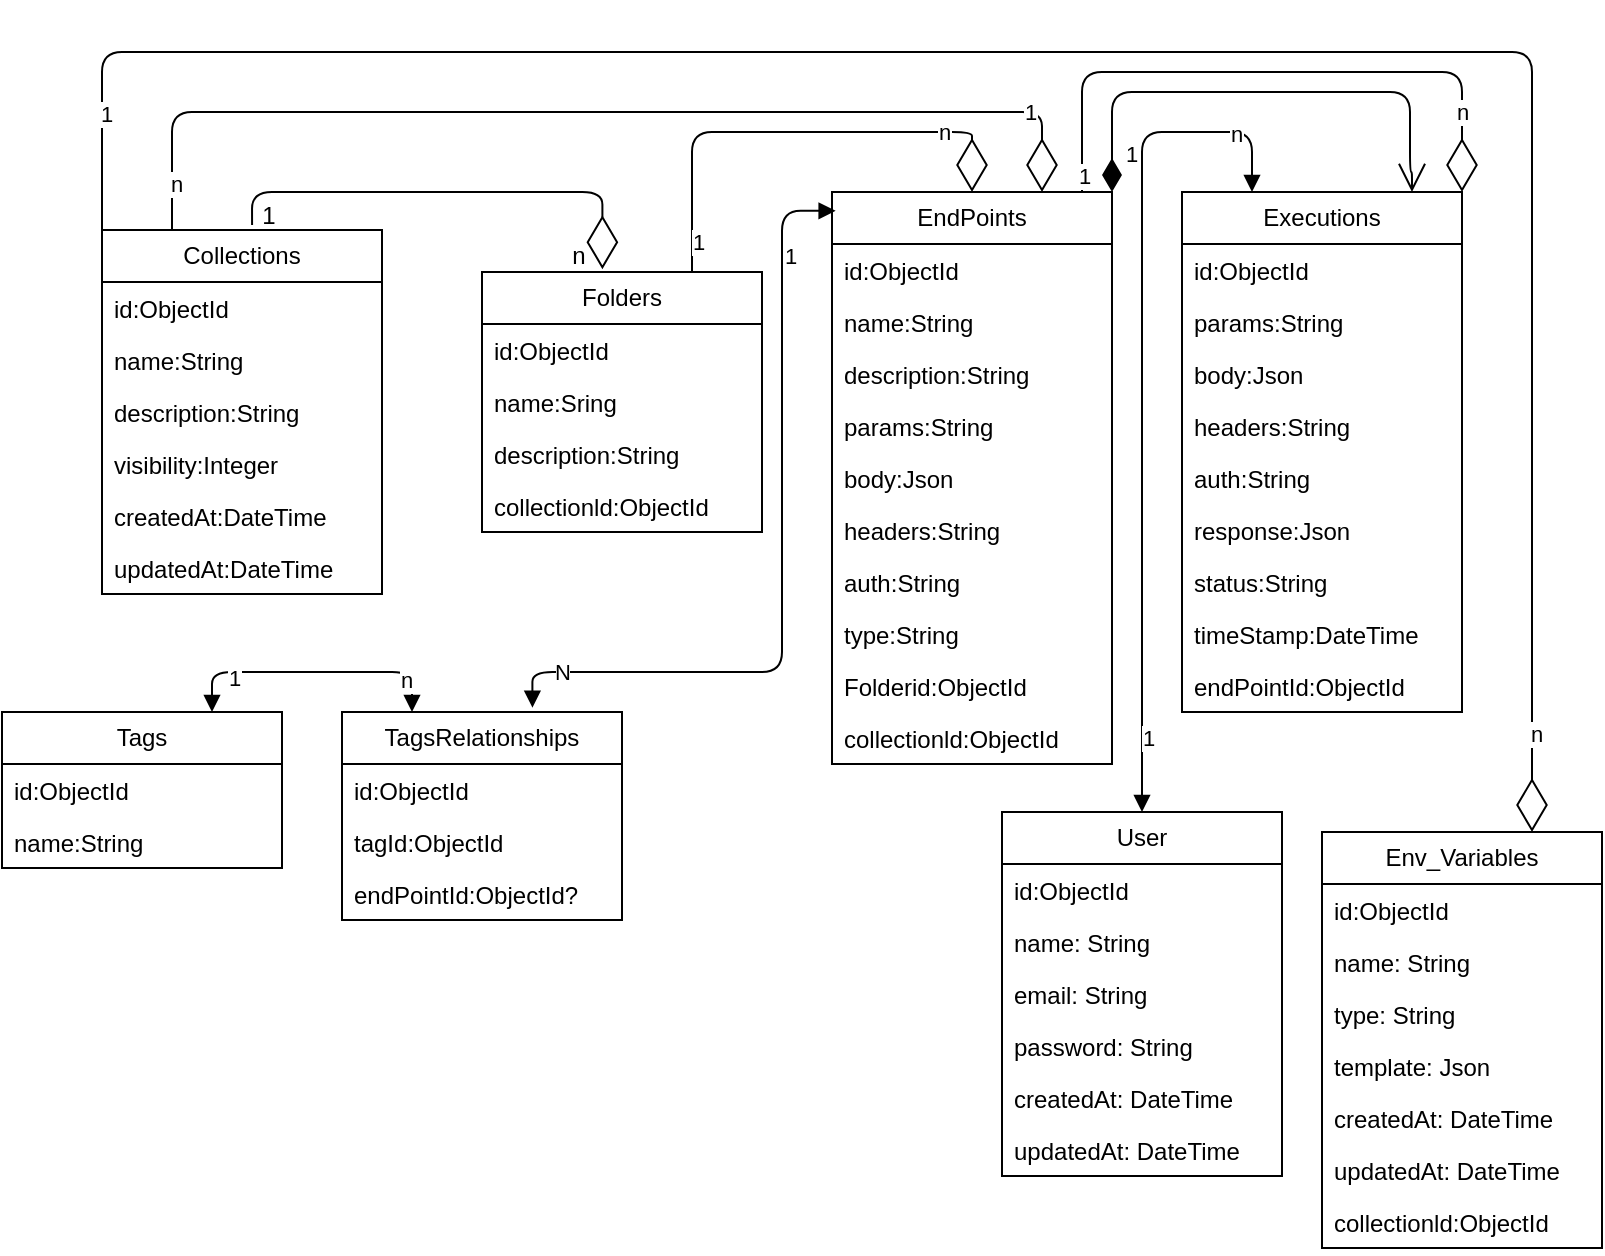 <mxfile>
    <diagram id="Zb5210lgllMxQBu_LM9s" name="Page-1">
        <mxGraphModel dx="888" dy="1307" grid="1" gridSize="10" guides="1" tooltips="1" connect="1" arrows="1" fold="1" page="1" pageScale="1" pageWidth="850" pageHeight="1100" math="0" shadow="0">
            <root>
                <mxCell id="0"/>
                <mxCell id="1" parent="0"/>
                <mxCell id="9" value="Folders" style="swimlane;fontStyle=0;childLayout=stackLayout;horizontal=1;startSize=26;fillColor=none;horizontalStack=0;resizeParent=1;resizeParentMax=0;resizeLast=0;collapsible=1;marginBottom=0;whiteSpace=wrap;html=1;" parent="1" vertex="1">
                    <mxGeometry x="250" y="270" width="140" height="130" as="geometry"/>
                </mxCell>
                <mxCell id="10" value="id:ObjectId&lt;div&gt;&lt;br style=&quot;color: rgb(63, 63, 63);&quot;&gt;&lt;/div&gt;" style="text;strokeColor=none;fillColor=none;align=left;verticalAlign=top;spacingLeft=4;spacingRight=4;overflow=hidden;rotatable=0;points=[[0,0.5],[1,0.5]];portConstraint=eastwest;whiteSpace=wrap;html=1;" parent="9" vertex="1">
                    <mxGeometry y="26" width="140" height="26" as="geometry"/>
                </mxCell>
                <mxCell id="11" value="name:Sring" style="text;strokeColor=none;fillColor=none;align=left;verticalAlign=top;spacingLeft=4;spacingRight=4;overflow=hidden;rotatable=0;points=[[0,0.5],[1,0.5]];portConstraint=eastwest;whiteSpace=wrap;html=1;" parent="9" vertex="1">
                    <mxGeometry y="52" width="140" height="26" as="geometry"/>
                </mxCell>
                <mxCell id="12" value="description:String" style="text;strokeColor=none;fillColor=none;align=left;verticalAlign=top;spacingLeft=4;spacingRight=4;overflow=hidden;rotatable=0;points=[[0,0.5],[1,0.5]];portConstraint=eastwest;whiteSpace=wrap;html=1;" parent="9" vertex="1">
                    <mxGeometry y="78" width="140" height="26" as="geometry"/>
                </mxCell>
                <mxCell id="13" value="collectionld:ObjectId" style="text;strokeColor=none;fillColor=none;align=left;verticalAlign=top;spacingLeft=4;spacingRight=4;overflow=hidden;rotatable=0;points=[[0,0.5],[1,0.5]];portConstraint=eastwest;whiteSpace=wrap;html=1;" parent="9" vertex="1">
                    <mxGeometry y="104" width="140" height="26" as="geometry"/>
                </mxCell>
                <mxCell id="15" value="EndPoints" style="swimlane;fontStyle=0;childLayout=stackLayout;horizontal=1;startSize=26;fillColor=none;horizontalStack=0;resizeParent=1;resizeParentMax=0;resizeLast=0;collapsible=1;marginBottom=0;whiteSpace=wrap;html=1;" parent="1" vertex="1">
                    <mxGeometry x="425" y="230" width="140" height="286" as="geometry"/>
                </mxCell>
                <mxCell id="16" value="id:ObjectId&lt;div&gt;&lt;br style=&quot;color: rgb(63, 63, 63);&quot;&gt;&lt;/div&gt;" style="text;strokeColor=none;fillColor=none;align=left;verticalAlign=top;spacingLeft=4;spacingRight=4;overflow=hidden;rotatable=0;points=[[0,0.5],[1,0.5]];portConstraint=eastwest;whiteSpace=wrap;html=1;" parent="15" vertex="1">
                    <mxGeometry y="26" width="140" height="26" as="geometry"/>
                </mxCell>
                <mxCell id="17" value="name:String" style="text;strokeColor=none;fillColor=none;align=left;verticalAlign=top;spacingLeft=4;spacingRight=4;overflow=hidden;rotatable=0;points=[[0,0.5],[1,0.5]];portConstraint=eastwest;whiteSpace=wrap;html=1;" parent="15" vertex="1">
                    <mxGeometry y="52" width="140" height="26" as="geometry"/>
                </mxCell>
                <mxCell id="18" value="&lt;span style=&quot;color: rgb(0, 0, 0);&quot;&gt;description:String&lt;/span&gt;" style="text;strokeColor=none;fillColor=none;align=left;verticalAlign=top;spacingLeft=4;spacingRight=4;overflow=hidden;rotatable=0;points=[[0,0.5],[1,0.5]];portConstraint=eastwest;whiteSpace=wrap;html=1;" parent="15" vertex="1">
                    <mxGeometry y="78" width="140" height="26" as="geometry"/>
                </mxCell>
                <mxCell id="19" value="params:String" style="text;strokeColor=none;fillColor=none;align=left;verticalAlign=top;spacingLeft=4;spacingRight=4;overflow=hidden;rotatable=0;points=[[0,0.5],[1,0.5]];portConstraint=eastwest;whiteSpace=wrap;html=1;" parent="15" vertex="1">
                    <mxGeometry y="104" width="140" height="26" as="geometry"/>
                </mxCell>
                <mxCell id="20" value="body:Json" style="text;strokeColor=none;fillColor=none;align=left;verticalAlign=top;spacingLeft=4;spacingRight=4;overflow=hidden;rotatable=0;points=[[0,0.5],[1,0.5]];portConstraint=eastwest;whiteSpace=wrap;html=1;" parent="15" vertex="1">
                    <mxGeometry y="130" width="140" height="26" as="geometry"/>
                </mxCell>
                <mxCell id="21" value="headers:String&lt;span style=&quot;white-space: pre;&quot;&gt;&#x9;&lt;/span&gt;" style="text;strokeColor=none;fillColor=none;align=left;verticalAlign=top;spacingLeft=4;spacingRight=4;overflow=hidden;rotatable=0;points=[[0,0.5],[1,0.5]];portConstraint=eastwest;whiteSpace=wrap;html=1;" parent="15" vertex="1">
                    <mxGeometry y="156" width="140" height="26" as="geometry"/>
                </mxCell>
                <mxCell id="22" value="auth:String" style="text;strokeColor=none;fillColor=none;align=left;verticalAlign=top;spacingLeft=4;spacingRight=4;overflow=hidden;rotatable=0;points=[[0,0.5],[1,0.5]];portConstraint=eastwest;whiteSpace=wrap;html=1;" parent="15" vertex="1">
                    <mxGeometry y="182" width="140" height="26" as="geometry"/>
                </mxCell>
                <mxCell id="23" value="type:String" style="text;strokeColor=none;fillColor=none;align=left;verticalAlign=top;spacingLeft=4;spacingRight=4;overflow=hidden;rotatable=0;points=[[0,0.5],[1,0.5]];portConstraint=eastwest;whiteSpace=wrap;html=1;" parent="15" vertex="1">
                    <mxGeometry y="208" width="140" height="26" as="geometry"/>
                </mxCell>
                <mxCell id="24" value="Folderid:ObjectId" style="text;strokeColor=none;fillColor=none;align=left;verticalAlign=top;spacingLeft=4;spacingRight=4;overflow=hidden;rotatable=0;points=[[0,0.5],[1,0.5]];portConstraint=eastwest;whiteSpace=wrap;html=1;" parent="15" vertex="1">
                    <mxGeometry y="234" width="140" height="26" as="geometry"/>
                </mxCell>
                <mxCell id="25" value="&lt;span style=&quot;color: rgb(0, 0, 0);&quot;&gt;collectionld:ObjectId&lt;/span&gt;" style="text;strokeColor=none;fillColor=none;align=left;verticalAlign=top;spacingLeft=4;spacingRight=4;overflow=hidden;rotatable=0;points=[[0,0.5],[1,0.5]];portConstraint=eastwest;whiteSpace=wrap;html=1;" parent="15" vertex="1">
                    <mxGeometry y="260" width="140" height="26" as="geometry"/>
                </mxCell>
                <mxCell id="26" value="Executions" style="swimlane;fontStyle=0;childLayout=stackLayout;horizontal=1;startSize=26;fillColor=none;horizontalStack=0;resizeParent=1;resizeParentMax=0;resizeLast=0;collapsible=1;marginBottom=0;whiteSpace=wrap;html=1;" parent="1" vertex="1">
                    <mxGeometry x="600" y="230" width="140" height="260" as="geometry"/>
                </mxCell>
                <mxCell id="27" value="id:ObjectId&lt;div&gt;&lt;br style=&quot;color: rgb(63, 63, 63);&quot;&gt;&lt;/div&gt;" style="text;strokeColor=none;fillColor=none;align=left;verticalAlign=top;spacingLeft=4;spacingRight=4;overflow=hidden;rotatable=0;points=[[0,0.5],[1,0.5]];portConstraint=eastwest;whiteSpace=wrap;html=1;" parent="26" vertex="1">
                    <mxGeometry y="26" width="140" height="26" as="geometry"/>
                </mxCell>
                <mxCell id="28" value="&lt;span style=&quot;color: rgb(0, 0, 0);&quot;&gt;params:String&lt;/span&gt;" style="text;strokeColor=none;fillColor=none;align=left;verticalAlign=top;spacingLeft=4;spacingRight=4;overflow=hidden;rotatable=0;points=[[0,0.5],[1,0.5]];portConstraint=eastwest;whiteSpace=wrap;html=1;" parent="26" vertex="1">
                    <mxGeometry y="52" width="140" height="26" as="geometry"/>
                </mxCell>
                <mxCell id="29" value="&lt;span style=&quot;color: rgb(0, 0, 0);&quot;&gt;body:Json&lt;/span&gt;" style="text;strokeColor=none;fillColor=none;align=left;verticalAlign=top;spacingLeft=4;spacingRight=4;overflow=hidden;rotatable=0;points=[[0,0.5],[1,0.5]];portConstraint=eastwest;whiteSpace=wrap;html=1;" parent="26" vertex="1">
                    <mxGeometry y="78" width="140" height="26" as="geometry"/>
                </mxCell>
                <mxCell id="30" value="&lt;span style=&quot;color: rgb(0, 0, 0);&quot;&gt;headers:String&lt;/span&gt;" style="text;strokeColor=none;fillColor=none;align=left;verticalAlign=top;spacingLeft=4;spacingRight=4;overflow=hidden;rotatable=0;points=[[0,0.5],[1,0.5]];portConstraint=eastwest;whiteSpace=wrap;html=1;" parent="26" vertex="1">
                    <mxGeometry y="104" width="140" height="26" as="geometry"/>
                </mxCell>
                <mxCell id="32" value="&lt;span style=&quot;color: rgb(0, 0, 0);&quot;&gt;auth:String&lt;/span&gt;" style="text;strokeColor=none;fillColor=none;align=left;verticalAlign=top;spacingLeft=4;spacingRight=4;overflow=hidden;rotatable=0;points=[[0,0.5],[1,0.5]];portConstraint=eastwest;whiteSpace=wrap;html=1;" parent="26" vertex="1">
                    <mxGeometry y="130" width="140" height="26" as="geometry"/>
                </mxCell>
                <mxCell id="33" value="&lt;span style=&quot;color: rgb(0, 0, 0);&quot;&gt;response:Json&lt;/span&gt;" style="text;strokeColor=none;fillColor=none;align=left;verticalAlign=top;spacingLeft=4;spacingRight=4;overflow=hidden;rotatable=0;points=[[0,0.5],[1,0.5]];portConstraint=eastwest;whiteSpace=wrap;html=1;" parent="26" vertex="1">
                    <mxGeometry y="156" width="140" height="26" as="geometry"/>
                </mxCell>
                <mxCell id="34" value="&lt;span style=&quot;color: rgb(0, 0, 0);&quot;&gt;status:String&lt;/span&gt;" style="text;strokeColor=none;fillColor=none;align=left;verticalAlign=top;spacingLeft=4;spacingRight=4;overflow=hidden;rotatable=0;points=[[0,0.5],[1,0.5]];portConstraint=eastwest;whiteSpace=wrap;html=1;" parent="26" vertex="1">
                    <mxGeometry y="182" width="140" height="26" as="geometry"/>
                </mxCell>
                <mxCell id="35" value="&lt;span style=&quot;color: rgb(0, 0, 0);&quot;&gt;timeStamp:DateTime&lt;/span&gt;" style="text;strokeColor=none;fillColor=none;align=left;verticalAlign=top;spacingLeft=4;spacingRight=4;overflow=hidden;rotatable=0;points=[[0,0.5],[1,0.5]];portConstraint=eastwest;whiteSpace=wrap;html=1;" parent="26" vertex="1">
                    <mxGeometry y="208" width="140" height="26" as="geometry"/>
                </mxCell>
                <mxCell id="36" value="&lt;span style=&quot;color: rgb(0, 0, 0);&quot;&gt;endPointId:ObjectId&lt;/span&gt;" style="text;strokeColor=none;fillColor=none;align=left;verticalAlign=top;spacingLeft=4;spacingRight=4;overflow=hidden;rotatable=0;points=[[0,0.5],[1,0.5]];portConstraint=eastwest;whiteSpace=wrap;html=1;" parent="26" vertex="1">
                    <mxGeometry y="234" width="140" height="26" as="geometry"/>
                </mxCell>
                <mxCell id="37" value="Tags" style="swimlane;fontStyle=0;childLayout=stackLayout;horizontal=1;startSize=26;fillColor=none;horizontalStack=0;resizeParent=1;resizeParentMax=0;resizeLast=0;collapsible=1;marginBottom=0;whiteSpace=wrap;html=1;" parent="1" vertex="1">
                    <mxGeometry x="10" y="490" width="140" height="78" as="geometry"/>
                </mxCell>
                <mxCell id="38" value="id:ObjectId&lt;div&gt;&lt;br style=&quot;color: rgb(63, 63, 63);&quot;&gt;&lt;/div&gt;" style="text;strokeColor=none;fillColor=none;align=left;verticalAlign=top;spacingLeft=4;spacingRight=4;overflow=hidden;rotatable=0;points=[[0,0.5],[1,0.5]];portConstraint=eastwest;whiteSpace=wrap;html=1;" parent="37" vertex="1">
                    <mxGeometry y="26" width="140" height="26" as="geometry"/>
                </mxCell>
                <mxCell id="39" value="&lt;span style=&quot;color: rgb(0, 0, 0);&quot;&gt;name:String&lt;/span&gt;" style="text;strokeColor=none;fillColor=none;align=left;verticalAlign=top;spacingLeft=4;spacingRight=4;overflow=hidden;rotatable=0;points=[[0,0.5],[1,0.5]];portConstraint=eastwest;whiteSpace=wrap;html=1;" parent="37" vertex="1">
                    <mxGeometry y="52" width="140" height="26" as="geometry"/>
                </mxCell>
                <mxCell id="41" value="TagsRelationships" style="swimlane;fontStyle=0;childLayout=stackLayout;horizontal=1;startSize=26;fillColor=none;horizontalStack=0;resizeParent=1;resizeParentMax=0;resizeLast=0;collapsible=1;marginBottom=0;whiteSpace=wrap;html=1;" parent="1" vertex="1">
                    <mxGeometry x="180" y="490" width="140" height="104" as="geometry"/>
                </mxCell>
                <mxCell id="42" value="id:ObjectId&lt;div&gt;&lt;br style=&quot;color: rgb(63, 63, 63);&quot;&gt;&lt;/div&gt;" style="text;strokeColor=none;fillColor=none;align=left;verticalAlign=top;spacingLeft=4;spacingRight=4;overflow=hidden;rotatable=0;points=[[0,0.5],[1,0.5]];portConstraint=eastwest;whiteSpace=wrap;html=1;" parent="41" vertex="1">
                    <mxGeometry y="26" width="140" height="26" as="geometry"/>
                </mxCell>
                <mxCell id="43" value="tagId:ObjectId" style="text;strokeColor=none;fillColor=none;align=left;verticalAlign=top;spacingLeft=4;spacingRight=4;overflow=hidden;rotatable=0;points=[[0,0.5],[1,0.5]];portConstraint=eastwest;whiteSpace=wrap;html=1;" parent="41" vertex="1">
                    <mxGeometry y="52" width="140" height="26" as="geometry"/>
                </mxCell>
                <mxCell id="45" value="&lt;span style=&quot;color: rgb(0, 0, 0);&quot;&gt;endPointId:ObjectId?&lt;/span&gt;" style="text;strokeColor=none;fillColor=none;align=left;verticalAlign=top;spacingLeft=4;spacingRight=4;overflow=hidden;rotatable=0;points=[[0,0.5],[1,0.5]];portConstraint=eastwest;whiteSpace=wrap;html=1;" parent="41" vertex="1">
                    <mxGeometry y="78" width="140" height="26" as="geometry"/>
                </mxCell>
                <mxCell id="46" value="User" style="swimlane;fontStyle=0;childLayout=stackLayout;horizontal=1;startSize=26;fillColor=none;horizontalStack=0;resizeParent=1;resizeParentMax=0;resizeLast=0;collapsible=1;marginBottom=0;whiteSpace=wrap;html=1;" parent="1" vertex="1">
                    <mxGeometry x="510" y="540" width="140" height="182" as="geometry"/>
                </mxCell>
                <mxCell id="47" value="id:ObjectId&lt;div&gt;&lt;br style=&quot;color: rgb(63, 63, 63);&quot;&gt;&lt;/div&gt;" style="text;strokeColor=none;fillColor=none;align=left;verticalAlign=top;spacingLeft=4;spacingRight=4;overflow=hidden;rotatable=0;points=[[0,0.5],[1,0.5]];portConstraint=eastwest;whiteSpace=wrap;html=1;" parent="46" vertex="1">
                    <mxGeometry y="26" width="140" height="26" as="geometry"/>
                </mxCell>
                <mxCell id="48" value="name: String" style="text;strokeColor=none;fillColor=none;align=left;verticalAlign=top;spacingLeft=4;spacingRight=4;overflow=hidden;rotatable=0;points=[[0,0.5],[1,0.5]];portConstraint=eastwest;whiteSpace=wrap;html=1;" parent="46" vertex="1">
                    <mxGeometry y="52" width="140" height="26" as="geometry"/>
                </mxCell>
                <mxCell id="49" value="&lt;span style=&quot;color: rgb(0, 0, 0);&quot;&gt;email: String&lt;/span&gt;" style="text;strokeColor=none;fillColor=none;align=left;verticalAlign=top;spacingLeft=4;spacingRight=4;overflow=hidden;rotatable=0;points=[[0,0.5],[1,0.5]];portConstraint=eastwest;whiteSpace=wrap;html=1;" parent="46" vertex="1">
                    <mxGeometry y="78" width="140" height="26" as="geometry"/>
                </mxCell>
                <mxCell id="52" value="&lt;span style=&quot;color: rgb(0, 0, 0);&quot;&gt;password: String&lt;/span&gt;" style="text;strokeColor=none;fillColor=none;align=left;verticalAlign=top;spacingLeft=4;spacingRight=4;overflow=hidden;rotatable=0;points=[[0,0.5],[1,0.5]];portConstraint=eastwest;whiteSpace=wrap;html=1;" parent="46" vertex="1">
                    <mxGeometry y="104" width="140" height="26" as="geometry"/>
                </mxCell>
                <mxCell id="50" value="&lt;span style=&quot;color: rgb(0, 0, 0);&quot;&gt;createdAt: DateTime&lt;/span&gt;" style="text;strokeColor=none;fillColor=none;align=left;verticalAlign=top;spacingLeft=4;spacingRight=4;overflow=hidden;rotatable=0;points=[[0,0.5],[1,0.5]];portConstraint=eastwest;whiteSpace=wrap;html=1;" parent="46" vertex="1">
                    <mxGeometry y="130" width="140" height="26" as="geometry"/>
                </mxCell>
                <mxCell id="51" value="&lt;span style=&quot;color: rgb(0, 0, 0);&quot;&gt;updatedAt: DateTime&lt;/span&gt;" style="text;strokeColor=none;fillColor=none;align=left;verticalAlign=top;spacingLeft=4;spacingRight=4;overflow=hidden;rotatable=0;points=[[0,0.5],[1,0.5]];portConstraint=eastwest;whiteSpace=wrap;html=1;" parent="46" vertex="1">
                    <mxGeometry y="156" width="140" height="26" as="geometry"/>
                </mxCell>
                <mxCell id="54" value="Env_Variables" style="swimlane;fontStyle=0;childLayout=stackLayout;horizontal=1;startSize=26;fillColor=none;horizontalStack=0;resizeParent=1;resizeParentMax=0;resizeLast=0;collapsible=1;marginBottom=0;whiteSpace=wrap;html=1;" parent="1" vertex="1">
                    <mxGeometry x="670" y="550" width="140" height="208" as="geometry"/>
                </mxCell>
                <mxCell id="55" value="id:ObjectId&lt;div&gt;&lt;br style=&quot;color: rgb(63, 63, 63);&quot;&gt;&lt;/div&gt;" style="text;strokeColor=none;fillColor=none;align=left;verticalAlign=top;spacingLeft=4;spacingRight=4;overflow=hidden;rotatable=0;points=[[0,0.5],[1,0.5]];portConstraint=eastwest;whiteSpace=wrap;html=1;" parent="54" vertex="1">
                    <mxGeometry y="26" width="140" height="26" as="geometry"/>
                </mxCell>
                <mxCell id="56" value="name: String" style="text;strokeColor=none;fillColor=none;align=left;verticalAlign=top;spacingLeft=4;spacingRight=4;overflow=hidden;rotatable=0;points=[[0,0.5],[1,0.5]];portConstraint=eastwest;whiteSpace=wrap;html=1;" parent="54" vertex="1">
                    <mxGeometry y="52" width="140" height="26" as="geometry"/>
                </mxCell>
                <mxCell id="61" value="type: String" style="text;strokeColor=none;fillColor=none;align=left;verticalAlign=top;spacingLeft=4;spacingRight=4;overflow=hidden;rotatable=0;points=[[0,0.5],[1,0.5]];portConstraint=eastwest;whiteSpace=wrap;html=1;" parent="54" vertex="1">
                    <mxGeometry y="78" width="140" height="26" as="geometry"/>
                </mxCell>
                <mxCell id="57" value="&lt;span style=&quot;color: rgb(0, 0, 0);&quot;&gt;template: Json&lt;/span&gt;" style="text;strokeColor=none;fillColor=none;align=left;verticalAlign=top;spacingLeft=4;spacingRight=4;overflow=hidden;rotatable=0;points=[[0,0.5],[1,0.5]];portConstraint=eastwest;whiteSpace=wrap;html=1;" parent="54" vertex="1">
                    <mxGeometry y="104" width="140" height="26" as="geometry"/>
                </mxCell>
                <mxCell id="59" value="&lt;span style=&quot;color: rgb(0, 0, 0);&quot;&gt;createdAt: DateTime&lt;/span&gt;" style="text;strokeColor=none;fillColor=none;align=left;verticalAlign=top;spacingLeft=4;spacingRight=4;overflow=hidden;rotatable=0;points=[[0,0.5],[1,0.5]];portConstraint=eastwest;whiteSpace=wrap;html=1;" parent="54" vertex="1">
                    <mxGeometry y="130" width="140" height="26" as="geometry"/>
                </mxCell>
                <mxCell id="60" value="&lt;span style=&quot;color: rgb(0, 0, 0);&quot;&gt;updatedAt: DateTime&lt;/span&gt;" style="text;strokeColor=none;fillColor=none;align=left;verticalAlign=top;spacingLeft=4;spacingRight=4;overflow=hidden;rotatable=0;points=[[0,0.5],[1,0.5]];portConstraint=eastwest;whiteSpace=wrap;html=1;" parent="54" vertex="1">
                    <mxGeometry y="156" width="140" height="26" as="geometry"/>
                </mxCell>
                <mxCell id="62" value="&lt;span style=&quot;color: rgb(0, 0, 0);&quot;&gt;collectionld:ObjectId&lt;/span&gt;" style="text;strokeColor=none;fillColor=none;align=left;verticalAlign=top;spacingLeft=4;spacingRight=4;overflow=hidden;rotatable=0;points=[[0,0.5],[1,0.5]];portConstraint=eastwest;whiteSpace=wrap;html=1;" parent="54" vertex="1">
                    <mxGeometry y="182" width="140" height="26" as="geometry"/>
                </mxCell>
                <mxCell id="78" value="Collections" style="swimlane;fontStyle=0;childLayout=stackLayout;horizontal=1;startSize=26;fillColor=none;horizontalStack=0;resizeParent=1;resizeParentMax=0;resizeLast=0;collapsible=1;marginBottom=0;whiteSpace=wrap;html=1;" parent="1" vertex="1">
                    <mxGeometry x="60" y="249" width="140" height="182" as="geometry"/>
                </mxCell>
                <mxCell id="79" value="id:ObjectId&lt;div&gt;&lt;br&gt;&lt;/div&gt;" style="text;strokeColor=none;fillColor=none;align=left;verticalAlign=top;spacingLeft=4;spacingRight=4;overflow=hidden;rotatable=0;points=[[0,0.5],[1,0.5]];portConstraint=eastwest;whiteSpace=wrap;html=1;" parent="78" vertex="1">
                    <mxGeometry y="26" width="140" height="26" as="geometry"/>
                </mxCell>
                <mxCell id="80" value="name:String" style="text;strokeColor=none;fillColor=none;align=left;verticalAlign=top;spacingLeft=4;spacingRight=4;overflow=hidden;rotatable=0;points=[[0,0.5],[1,0.5]];portConstraint=eastwest;whiteSpace=wrap;html=1;" parent="78" vertex="1">
                    <mxGeometry y="52" width="140" height="26" as="geometry"/>
                </mxCell>
                <mxCell id="81" value="description:String" style="text;strokeColor=none;fillColor=none;align=left;verticalAlign=top;spacingLeft=4;spacingRight=4;overflow=hidden;rotatable=0;points=[[0,0.5],[1,0.5]];portConstraint=eastwest;whiteSpace=wrap;html=1;" parent="78" vertex="1">
                    <mxGeometry y="78" width="140" height="26" as="geometry"/>
                </mxCell>
                <mxCell id="82" value="visibility:Integer" style="text;strokeColor=none;fillColor=none;align=left;verticalAlign=top;spacingLeft=4;spacingRight=4;overflow=hidden;rotatable=0;points=[[0,0.5],[1,0.5]];portConstraint=eastwest;whiteSpace=wrap;html=1;" parent="78" vertex="1">
                    <mxGeometry y="104" width="140" height="26" as="geometry"/>
                </mxCell>
                <mxCell id="83" value="createdAt:DateTime" style="text;strokeColor=none;fillColor=none;align=left;verticalAlign=top;spacingLeft=4;spacingRight=4;overflow=hidden;rotatable=0;points=[[0,0.5],[1,0.5]];portConstraint=eastwest;whiteSpace=wrap;html=1;" parent="78" vertex="1">
                    <mxGeometry y="130" width="140" height="26" as="geometry"/>
                </mxCell>
                <mxCell id="84" value="updatedAt:DateTime" style="text;strokeColor=none;fillColor=none;align=left;verticalAlign=top;spacingLeft=4;spacingRight=4;overflow=hidden;rotatable=0;points=[[0,0.5],[1,0.5]];portConstraint=eastwest;whiteSpace=wrap;html=1;" parent="78" vertex="1">
                    <mxGeometry y="156" width="140" height="26" as="geometry"/>
                </mxCell>
                <mxCell id="87" value="" style="endArrow=diamondThin;endFill=0;endSize=24;html=1;edgeStyle=orthogonalEdgeStyle;exitX=0.536;exitY=-0.014;exitDx=0;exitDy=0;exitPerimeter=0;entryX=0.43;entryY=-0.011;entryDx=0;entryDy=0;entryPerimeter=0;" parent="1" source="78" target="9" edge="1">
                    <mxGeometry width="160" relative="1" as="geometry">
                        <mxPoint x="135.04" y="210.002" as="sourcePoint"/>
                        <mxPoint x="310" y="300" as="targetPoint"/>
                        <Array as="points">
                            <mxPoint x="135" y="230"/>
                            <mxPoint x="310" y="230"/>
                        </Array>
                    </mxGeometry>
                </mxCell>
                <mxCell id="88" value="" style="endArrow=diamondThin;endFill=0;endSize=24;html=1;edgeStyle=orthogonalEdgeStyle;entryX=0.5;entryY=0;entryDx=0;entryDy=0;exitX=0.75;exitY=0;exitDx=0;exitDy=0;" parent="1" source="9" target="15" edge="1">
                    <mxGeometry width="160" relative="1" as="geometry">
                        <mxPoint x="390" y="280" as="sourcePoint"/>
                        <mxPoint x="410" y="500" as="targetPoint"/>
                        <Array as="points">
                            <mxPoint x="355" y="200"/>
                            <mxPoint x="495" y="200"/>
                        </Array>
                    </mxGeometry>
                </mxCell>
                <mxCell id="102" value="1" style="edgeLabel;html=1;align=center;verticalAlign=middle;resizable=0;points=[];" parent="88" vertex="1" connectable="0">
                    <mxGeometry x="-0.877" y="-3" relative="1" as="geometry">
                        <mxPoint as="offset"/>
                    </mxGeometry>
                </mxCell>
                <mxCell id="103" value="n" style="edgeLabel;html=1;align=center;verticalAlign=middle;resizable=0;points=[];" parent="88" vertex="1" connectable="0">
                    <mxGeometry x="0.633" relative="1" as="geometry">
                        <mxPoint as="offset"/>
                    </mxGeometry>
                </mxCell>
                <mxCell id="89" value="1" style="endArrow=open;html=1;endSize=12;startArrow=diamondThin;startSize=14;startFill=1;edgeStyle=orthogonalEdgeStyle;align=left;verticalAlign=bottom;exitX=0.821;exitY=0;exitDx=0;exitDy=0;exitPerimeter=0;entryX=0.786;entryY=0;entryDx=0;entryDy=0;entryPerimeter=0;" parent="1" edge="1">
                    <mxGeometry x="-0.92" y="-5" relative="1" as="geometry">
                        <mxPoint x="565" y="230" as="sourcePoint"/>
                        <mxPoint x="714.99" y="230" as="targetPoint"/>
                        <Array as="points">
                            <mxPoint x="565" y="180"/>
                            <mxPoint x="714" y="180"/>
                            <mxPoint x="714" y="220"/>
                            <mxPoint x="715" y="220"/>
                        </Array>
                        <mxPoint as="offset"/>
                    </mxGeometry>
                </mxCell>
                <mxCell id="92" value="" style="endArrow=diamondThin;endFill=0;endSize=24;html=1;edgeStyle=elbowEdgeStyle;exitX=0.25;exitY=0;exitDx=0;exitDy=0;entryX=0.75;entryY=0;entryDx=0;entryDy=0;" parent="1" source="78" target="15" edge="1">
                    <mxGeometry width="160" relative="1" as="geometry">
                        <mxPoint x="110" y="240" as="sourcePoint"/>
                        <mxPoint x="140" y="190" as="targetPoint"/>
                        <Array as="points">
                            <mxPoint x="310" y="190"/>
                        </Array>
                    </mxGeometry>
                </mxCell>
                <mxCell id="104" value="n" style="edgeLabel;html=1;align=center;verticalAlign=middle;resizable=0;points=[];" parent="92" vertex="1" connectable="0">
                    <mxGeometry x="-0.914" y="-2" relative="1" as="geometry">
                        <mxPoint as="offset"/>
                    </mxGeometry>
                </mxCell>
                <mxCell id="105" value="1" style="edgeLabel;html=1;align=center;verticalAlign=middle;resizable=0;points=[];" parent="92" vertex="1" connectable="0">
                    <mxGeometry x="0.825" relative="1" as="geometry">
                        <mxPoint as="offset"/>
                    </mxGeometry>
                </mxCell>
                <mxCell id="93" value="" style="endArrow=diamondThin;endFill=0;endSize=24;html=1;edgeStyle=elbowEdgeStyle;entryX=0.75;entryY=0;entryDx=0;entryDy=0;exitX=0;exitY=0;exitDx=0;exitDy=0;" parent="1" source="78" target="54" edge="1">
                    <mxGeometry width="160" relative="1" as="geometry">
                        <mxPoint x="60" y="130" as="sourcePoint"/>
                        <mxPoint x="775.0" y="431" as="targetPoint"/>
                        <Array as="points">
                            <mxPoint x="420" y="160"/>
                        </Array>
                    </mxGeometry>
                </mxCell>
                <mxCell id="109" value="n" style="edgeLabel;html=1;align=center;verticalAlign=middle;resizable=0;points=[];" parent="93" vertex="1" connectable="0">
                    <mxGeometry x="0.917" y="2" relative="1" as="geometry">
                        <mxPoint as="offset"/>
                    </mxGeometry>
                </mxCell>
                <mxCell id="110" value="1" style="edgeLabel;html=1;align=center;verticalAlign=middle;resizable=0;points=[];" parent="93" vertex="1" connectable="0">
                    <mxGeometry x="-0.902" y="-2" relative="1" as="geometry">
                        <mxPoint as="offset"/>
                    </mxGeometry>
                </mxCell>
                <mxCell id="94" value="n" style="endArrow=diamondThin;endFill=0;endSize=24;html=1;entryX=0.25;entryY=0;entryDx=0;entryDy=0;edgeStyle=orthogonalEdgeStyle;" parent="1" edge="1">
                    <mxGeometry x="0.742" width="160" relative="1" as="geometry">
                        <mxPoint x="550" y="230" as="sourcePoint"/>
                        <mxPoint x="740" y="230" as="targetPoint"/>
                        <Array as="points">
                            <mxPoint x="550" y="230"/>
                            <mxPoint x="550" y="170"/>
                            <mxPoint x="740" y="170"/>
                        </Array>
                        <mxPoint as="offset"/>
                    </mxGeometry>
                </mxCell>
                <mxCell id="106" value="1" style="edgeLabel;html=1;align=center;verticalAlign=middle;resizable=0;points=[];" parent="94" vertex="1" connectable="0">
                    <mxGeometry x="-0.947" y="-1" relative="1" as="geometry">
                        <mxPoint as="offset"/>
                    </mxGeometry>
                </mxCell>
                <mxCell id="95" value="" style="endArrow=block;startArrow=block;endFill=1;startFill=1;html=1;edgeStyle=elbowEdgeStyle;entryX=0.25;entryY=0;entryDx=0;entryDy=0;exitX=0.75;exitY=0;exitDx=0;exitDy=0;" parent="1" source="37" target="41" edge="1">
                    <mxGeometry width="160" relative="1" as="geometry">
                        <mxPoint x="190" y="466" as="sourcePoint"/>
                        <mxPoint x="300" y="516" as="targetPoint"/>
                        <Array as="points">
                            <mxPoint x="250" y="470"/>
                        </Array>
                    </mxGeometry>
                </mxCell>
                <mxCell id="107" value="1" style="edgeLabel;html=1;align=center;verticalAlign=middle;resizable=0;points=[];" parent="95" vertex="1" connectable="0">
                    <mxGeometry x="-0.557" y="-3" relative="1" as="geometry">
                        <mxPoint as="offset"/>
                    </mxGeometry>
                </mxCell>
                <mxCell id="108" value="n" style="edgeLabel;html=1;align=center;verticalAlign=middle;resizable=0;points=[];" parent="95" vertex="1" connectable="0">
                    <mxGeometry x="0.766" y="-3" relative="1" as="geometry">
                        <mxPoint as="offset"/>
                    </mxGeometry>
                </mxCell>
                <mxCell id="98" value="" style="endArrow=block;startArrow=block;endFill=1;startFill=1;html=1;entryX=0.5;entryY=0;entryDx=0;entryDy=0;edgeStyle=orthogonalEdgeStyle;exitX=0.25;exitY=0;exitDx=0;exitDy=0;" parent="1" source="26" target="46" edge="1">
                    <mxGeometry width="160" relative="1" as="geometry">
                        <mxPoint x="550" y="530" as="sourcePoint"/>
                        <mxPoint x="710" y="530" as="targetPoint"/>
                        <Array as="points">
                            <mxPoint x="635" y="200"/>
                            <mxPoint x="580" y="200"/>
                        </Array>
                    </mxGeometry>
                </mxCell>
                <mxCell id="111" value="1" style="edgeLabel;html=1;align=center;verticalAlign=middle;resizable=0;points=[];" parent="98" vertex="1" connectable="0">
                    <mxGeometry x="0.827" y="3" relative="1" as="geometry">
                        <mxPoint as="offset"/>
                    </mxGeometry>
                </mxCell>
                <mxCell id="112" value="n" style="edgeLabel;html=1;align=center;verticalAlign=middle;resizable=0;points=[];" parent="98" vertex="1" connectable="0">
                    <mxGeometry x="-0.827" y="1" relative="1" as="geometry">
                        <mxPoint x="-1" as="offset"/>
                    </mxGeometry>
                </mxCell>
                <mxCell id="99" value="1" style="text;html=1;align=center;verticalAlign=middle;resizable=0;points=[];autosize=1;strokeColor=none;fillColor=none;" parent="1" vertex="1">
                    <mxGeometry x="128" y="227" width="30" height="30" as="geometry"/>
                </mxCell>
                <mxCell id="101" value="n" style="text;html=1;align=center;verticalAlign=middle;resizable=0;points=[];autosize=1;strokeColor=none;fillColor=none;" parent="1" vertex="1">
                    <mxGeometry x="283" y="247" width="30" height="30" as="geometry"/>
                </mxCell>
                <mxCell id="113" value="" style="endArrow=block;startArrow=block;endFill=1;startFill=1;html=1;entryX=0.013;entryY=0.033;entryDx=0;entryDy=0;entryPerimeter=0;edgeStyle=orthogonalEdgeStyle;exitX=0.68;exitY=-0.021;exitDx=0;exitDy=0;exitPerimeter=0;" edge="1" parent="1" source="41" target="15">
                    <mxGeometry width="160" relative="1" as="geometry">
                        <mxPoint x="300" y="470" as="sourcePoint"/>
                        <mxPoint x="480" y="610" as="targetPoint"/>
                        <Array as="points">
                            <mxPoint x="275" y="470"/>
                            <mxPoint x="400" y="470"/>
                            <mxPoint x="400" y="239"/>
                        </Array>
                    </mxGeometry>
                </mxCell>
                <mxCell id="114" value="N" style="edgeLabel;html=1;align=center;verticalAlign=middle;resizable=0;points=[];" vertex="1" connectable="0" parent="113">
                    <mxGeometry x="-0.882" y="-4" relative="1" as="geometry">
                        <mxPoint x="9" y="-4" as="offset"/>
                    </mxGeometry>
                </mxCell>
                <mxCell id="115" value="1" style="edgeLabel;html=1;align=center;verticalAlign=middle;resizable=0;points=[];" vertex="1" connectable="0" parent="113">
                    <mxGeometry x="0.753" y="-4" relative="1" as="geometry">
                        <mxPoint as="offset"/>
                    </mxGeometry>
                </mxCell>
            </root>
        </mxGraphModel>
    </diagram>
</mxfile>